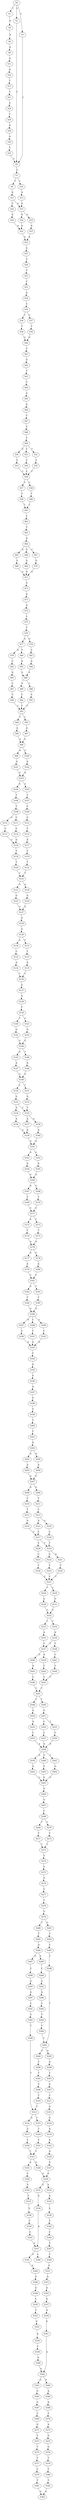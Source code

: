 strict digraph  {
	S0 -> S1 [ label = C ];
	S0 -> S2 [ label = C ];
	S0 -> S3 [ label = C ];
	S1 -> S4 [ label = A ];
	S2 -> S5 [ label = C ];
	S3 -> S5 [ label = C ];
	S4 -> S6 [ label = A ];
	S5 -> S7 [ label = G ];
	S6 -> S8 [ label = A ];
	S7 -> S9 [ label = T ];
	S7 -> S10 [ label = C ];
	S8 -> S11 [ label = A ];
	S9 -> S12 [ label = A ];
	S10 -> S13 [ label = A ];
	S11 -> S14 [ label = A ];
	S12 -> S15 [ label = A ];
	S12 -> S16 [ label = C ];
	S13 -> S15 [ label = A ];
	S14 -> S17 [ label = C ];
	S15 -> S18 [ label = A ];
	S15 -> S19 [ label = G ];
	S16 -> S20 [ label = A ];
	S17 -> S21 [ label = T ];
	S18 -> S22 [ label = A ];
	S19 -> S23 [ label = A ];
	S20 -> S22 [ label = A ];
	S21 -> S24 [ label = G ];
	S22 -> S25 [ label = A ];
	S23 -> S25 [ label = A ];
	S24 -> S26 [ label = T ];
	S25 -> S27 [ label = G ];
	S26 -> S28 [ label = A ];
	S27 -> S29 [ label = T ];
	S28 -> S30 [ label = A ];
	S29 -> S31 [ label = T ];
	S30 -> S32 [ label = C ];
	S31 -> S33 [ label = C ];
	S32 -> S5 [ label = C ];
	S33 -> S34 [ label = A ];
	S34 -> S35 [ label = C ];
	S35 -> S36 [ label = T ];
	S35 -> S37 [ label = C ];
	S36 -> S38 [ label = T ];
	S37 -> S39 [ label = T ];
	S38 -> S40 [ label = G ];
	S39 -> S40 [ label = G ];
	S40 -> S41 [ label = C ];
	S41 -> S42 [ label = A ];
	S42 -> S43 [ label = T ];
	S43 -> S44 [ label = C ];
	S44 -> S45 [ label = G ];
	S45 -> S46 [ label = A ];
	S46 -> S47 [ label = C ];
	S47 -> S48 [ label = C ];
	S48 -> S49 [ label = T ];
	S49 -> S50 [ label = G ];
	S49 -> S51 [ label = C ];
	S49 -> S52 [ label = T ];
	S50 -> S53 [ label = C ];
	S51 -> S54 [ label = C ];
	S52 -> S55 [ label = C ];
	S53 -> S56 [ label = C ];
	S54 -> S56 [ label = C ];
	S55 -> S56 [ label = C ];
	S56 -> S57 [ label = T ];
	S56 -> S58 [ label = C ];
	S57 -> S59 [ label = T ];
	S58 -> S60 [ label = T ];
	S59 -> S61 [ label = T ];
	S60 -> S61 [ label = T ];
	S61 -> S62 [ label = C ];
	S62 -> S63 [ label = T ];
	S63 -> S64 [ label = A ];
	S64 -> S65 [ label = A ];
	S64 -> S66 [ label = G ];
	S64 -> S67 [ label = C ];
	S65 -> S68 [ label = G ];
	S66 -> S69 [ label = G ];
	S67 -> S70 [ label = G ];
	S68 -> S71 [ label = G ];
	S69 -> S71 [ label = G ];
	S70 -> S71 [ label = G ];
	S71 -> S72 [ label = G ];
	S72 -> S73 [ label = A ];
	S73 -> S74 [ label = A ];
	S74 -> S75 [ label = C ];
	S75 -> S76 [ label = T ];
	S76 -> S77 [ label = A ];
	S76 -> S78 [ label = G ];
	S77 -> S79 [ label = A ];
	S77 -> S80 [ label = T ];
	S78 -> S81 [ label = C ];
	S79 -> S82 [ label = C ];
	S80 -> S83 [ label = A ];
	S81 -> S84 [ label = A ];
	S82 -> S85 [ label = A ];
	S83 -> S86 [ label = A ];
	S84 -> S86 [ label = A ];
	S85 -> S87 [ label = C ];
	S86 -> S88 [ label = G ];
	S86 -> S89 [ label = A ];
	S87 -> S90 [ label = C ];
	S88 -> S91 [ label = C ];
	S89 -> S92 [ label = C ];
	S90 -> S93 [ label = C ];
	S91 -> S93 [ label = C ];
	S92 -> S93 [ label = C ];
	S93 -> S94 [ label = T ];
	S93 -> S95 [ label = C ];
	S94 -> S96 [ label = A ];
	S95 -> S97 [ label = A ];
	S96 -> S98 [ label = A ];
	S97 -> S98 [ label = A ];
	S98 -> S99 [ label = A ];
	S98 -> S100 [ label = G ];
	S99 -> S101 [ label = A ];
	S100 -> S102 [ label = A ];
	S101 -> S103 [ label = A ];
	S102 -> S103 [ label = A ];
	S103 -> S104 [ label = A ];
	S103 -> S105 [ label = G ];
	S104 -> S106 [ label = T ];
	S105 -> S107 [ label = T ];
	S106 -> S108 [ label = T ];
	S107 -> S109 [ label = C ];
	S108 -> S110 [ label = G ];
	S108 -> S111 [ label = C ];
	S109 -> S112 [ label = C ];
	S110 -> S113 [ label = C ];
	S111 -> S114 [ label = C ];
	S112 -> S115 [ label = T ];
	S113 -> S116 [ label = G ];
	S114 -> S116 [ label = G ];
	S115 -> S117 [ label = A ];
	S116 -> S118 [ label = T ];
	S117 -> S119 [ label = C ];
	S118 -> S120 [ label = T ];
	S119 -> S121 [ label = T ];
	S120 -> S122 [ label = T ];
	S121 -> S122 [ label = T ];
	S122 -> S123 [ label = G ];
	S122 -> S124 [ label = A ];
	S123 -> S125 [ label = G ];
	S124 -> S126 [ label = G ];
	S125 -> S127 [ label = G ];
	S126 -> S127 [ label = G ];
	S127 -> S128 [ label = A ];
	S128 -> S129 [ label = G ];
	S129 -> S130 [ label = A ];
	S129 -> S131 [ label = C ];
	S130 -> S132 [ label = C ];
	S131 -> S133 [ label = T ];
	S132 -> S134 [ label = A ];
	S133 -> S135 [ label = A ];
	S134 -> S136 [ label = T ];
	S135 -> S136 [ label = T ];
	S136 -> S137 [ label = G ];
	S137 -> S138 [ label = G ];
	S138 -> S139 [ label = T ];
	S139 -> S140 [ label = T ];
	S139 -> S141 [ label = C ];
	S140 -> S142 [ label = G ];
	S141 -> S143 [ label = G ];
	S142 -> S144 [ label = G ];
	S143 -> S144 [ label = G ];
	S144 -> S145 [ label = A ];
	S144 -> S146 [ label = T ];
	S145 -> S147 [ label = A ];
	S146 -> S148 [ label = A ];
	S147 -> S149 [ label = G ];
	S148 -> S149 [ label = G ];
	S149 -> S150 [ label = C ];
	S149 -> S151 [ label = T ];
	S150 -> S152 [ label = G ];
	S151 -> S153 [ label = G ];
	S152 -> S154 [ label = A ];
	S152 -> S155 [ label = T ];
	S153 -> S155 [ label = T ];
	S154 -> S156 [ label = A ];
	S155 -> S157 [ label = A ];
	S155 -> S158 [ label = G ];
	S156 -> S159 [ label = A ];
	S157 -> S159 [ label = A ];
	S158 -> S160 [ label = A ];
	S159 -> S161 [ label = A ];
	S160 -> S161 [ label = A ];
	S161 -> S162 [ label = A ];
	S161 -> S163 [ label = G ];
	S162 -> S164 [ label = A ];
	S163 -> S165 [ label = A ];
	S164 -> S166 [ label = G ];
	S165 -> S166 [ label = G ];
	S166 -> S167 [ label = A ];
	S166 -> S168 [ label = G ];
	S167 -> S169 [ label = T ];
	S168 -> S170 [ label = T ];
	S169 -> S171 [ label = C ];
	S170 -> S171 [ label = C ];
	S171 -> S172 [ label = A ];
	S171 -> S173 [ label = C ];
	S172 -> S174 [ label = T ];
	S173 -> S175 [ label = T ];
	S174 -> S176 [ label = A ];
	S175 -> S176 [ label = A ];
	S176 -> S177 [ label = A ];
	S176 -> S178 [ label = G ];
	S177 -> S179 [ label = A ];
	S178 -> S180 [ label = A ];
	S179 -> S181 [ label = C ];
	S180 -> S181 [ label = C ];
	S181 -> S182 [ label = A ];
	S181 -> S183 [ label = T ];
	S182 -> S184 [ label = T ];
	S183 -> S185 [ label = T ];
	S184 -> S186 [ label = G ];
	S185 -> S186 [ label = G ];
	S186 -> S187 [ label = A ];
	S186 -> S188 [ label = C ];
	S186 -> S189 [ label = G ];
	S187 -> S190 [ label = C ];
	S188 -> S191 [ label = C ];
	S189 -> S192 [ label = C ];
	S190 -> S193 [ label = A ];
	S191 -> S193 [ label = A ];
	S192 -> S193 [ label = A ];
	S193 -> S194 [ label = C ];
	S194 -> S195 [ label = A ];
	S195 -> S196 [ label = G ];
	S196 -> S197 [ label = A ];
	S197 -> S198 [ label = G ];
	S198 -> S199 [ label = G ];
	S199 -> S200 [ label = T ];
	S200 -> S201 [ label = T ];
	S201 -> S202 [ label = A ];
	S202 -> S203 [ label = G ];
	S202 -> S204 [ label = A ];
	S203 -> S205 [ label = A ];
	S204 -> S206 [ label = A ];
	S205 -> S207 [ label = G ];
	S206 -> S207 [ label = G ];
	S207 -> S208 [ label = A ];
	S207 -> S209 [ label = G ];
	S208 -> S210 [ label = T ];
	S209 -> S211 [ label = T ];
	S210 -> S212 [ label = T ];
	S211 -> S213 [ label = C ];
	S212 -> S214 [ label = A ];
	S213 -> S215 [ label = A ];
	S213 -> S216 [ label = G ];
	S214 -> S217 [ label = C ];
	S215 -> S217 [ label = C ];
	S216 -> S218 [ label = C ];
	S217 -> S219 [ label = T ];
	S217 -> S220 [ label = C ];
	S218 -> S219 [ label = T ];
	S219 -> S221 [ label = A ];
	S219 -> S222 [ label = G ];
	S220 -> S223 [ label = C ];
	S221 -> S224 [ label = T ];
	S222 -> S225 [ label = T ];
	S223 -> S226 [ label = T ];
	S224 -> S227 [ label = C ];
	S225 -> S227 [ label = C ];
	S226 -> S227 [ label = C ];
	S227 -> S228 [ label = T ];
	S227 -> S229 [ label = C ];
	S228 -> S230 [ label = G ];
	S229 -> S231 [ label = G ];
	S230 -> S232 [ label = G ];
	S231 -> S232 [ label = G ];
	S232 -> S233 [ label = T ];
	S232 -> S234 [ label = C ];
	S233 -> S235 [ label = A ];
	S234 -> S236 [ label = A ];
	S235 -> S237 [ label = C ];
	S236 -> S237 [ label = C ];
	S236 -> S238 [ label = T ];
	S237 -> S239 [ label = A ];
	S237 -> S240 [ label = G ];
	S238 -> S241 [ label = C ];
	S239 -> S242 [ label = C ];
	S240 -> S243 [ label = A ];
	S241 -> S244 [ label = C ];
	S242 -> S245 [ label = C ];
	S243 -> S246 [ label = C ];
	S244 -> S245 [ label = C ];
	S245 -> S247 [ label = C ];
	S246 -> S247 [ label = C ];
	S247 -> S248 [ label = C ];
	S247 -> S249 [ label = T ];
	S248 -> S250 [ label = G ];
	S249 -> S251 [ label = G ];
	S250 -> S252 [ label = A ];
	S251 -> S253 [ label = T ];
	S251 -> S254 [ label = C ];
	S252 -> S255 [ label = C ];
	S253 -> S256 [ label = C ];
	S254 -> S257 [ label = C ];
	S255 -> S258 [ label = A ];
	S256 -> S258 [ label = A ];
	S257 -> S258 [ label = A ];
	S258 -> S259 [ label = A ];
	S258 -> S260 [ label = G ];
	S258 -> S261 [ label = C ];
	S259 -> S262 [ label = G ];
	S260 -> S263 [ label = G ];
	S261 -> S264 [ label = G ];
	S262 -> S265 [ label = G ];
	S263 -> S265 [ label = G ];
	S264 -> S265 [ label = G ];
	S265 -> S266 [ label = A ];
	S266 -> S267 [ label = G ];
	S267 -> S268 [ label = C ];
	S268 -> S269 [ label = T ];
	S268 -> S270 [ label = C ];
	S269 -> S271 [ label = T ];
	S270 -> S272 [ label = T ];
	S271 -> S273 [ label = T ];
	S272 -> S273 [ label = T ];
	S273 -> S274 [ label = T ];
	S274 -> S275 [ label = G ];
	S275 -> S276 [ label = A ];
	S276 -> S277 [ label = C ];
	S277 -> S278 [ label = C ];
	S278 -> S279 [ label = G ];
	S279 -> S280 [ label = T ];
	S279 -> S281 [ label = G ];
	S280 -> S282 [ label = T ];
	S281 -> S283 [ label = T ];
	S282 -> S284 [ label = A ];
	S283 -> S285 [ label = C ];
	S284 -> S286 [ label = A ];
	S284 -> S287 [ label = G ];
	S285 -> S288 [ label = T ];
	S286 -> S289 [ label = C ];
	S287 -> S290 [ label = T ];
	S288 -> S291 [ label = T ];
	S289 -> S292 [ label = G ];
	S290 -> S293 [ label = G ];
	S291 -> S294 [ label = C ];
	S291 -> S295 [ label = G ];
	S292 -> S296 [ label = A ];
	S293 -> S297 [ label = A ];
	S294 -> S298 [ label = T ];
	S295 -> S299 [ label = G ];
	S296 -> S300 [ label = C ];
	S297 -> S301 [ label = C ];
	S298 -> S302 [ label = T ];
	S299 -> S303 [ label = T ];
	S300 -> S304 [ label = T ];
	S301 -> S305 [ label = G ];
	S302 -> S306 [ label = T ];
	S303 -> S307 [ label = G ];
	S304 -> S308 [ label = T ];
	S305 -> S309 [ label = T ];
	S306 -> S310 [ label = T ];
	S307 -> S311 [ label = C ];
	S308 -> S291 [ label = T ];
	S309 -> S312 [ label = T ];
	S310 -> S312 [ label = T ];
	S311 -> S313 [ label = G ];
	S312 -> S314 [ label = A ];
	S312 -> S315 [ label = C ];
	S313 -> S316 [ label = G ];
	S314 -> S317 [ label = C ];
	S315 -> S318 [ label = T ];
	S316 -> S319 [ label = A ];
	S317 -> S320 [ label = T ];
	S318 -> S321 [ label = T ];
	S319 -> S322 [ label = A ];
	S320 -> S323 [ label = T ];
	S321 -> S323 [ label = T ];
	S322 -> S324 [ label = A ];
	S323 -> S325 [ label = A ];
	S323 -> S326 [ label = G ];
	S324 -> S327 [ label = G ];
	S325 -> S328 [ label = C ];
	S326 -> S329 [ label = A ];
	S327 -> S329 [ label = A ];
	S328 -> S330 [ label = G ];
	S329 -> S331 [ label = G ];
	S329 -> S332 [ label = A ];
	S330 -> S333 [ label = T ];
	S331 -> S334 [ label = G ];
	S332 -> S335 [ label = A ];
	S333 -> S336 [ label = G ];
	S334 -> S337 [ label = A ];
	S335 -> S338 [ label = G ];
	S336 -> S339 [ label = T ];
	S337 -> S340 [ label = C ];
	S337 -> S341 [ label = G ];
	S338 -> S342 [ label = C ];
	S339 -> S343 [ label = G ];
	S341 -> S344 [ label = A ];
	S342 -> S345 [ label = C ];
	S343 -> S337 [ label = A ];
	S344 -> S346 [ label = G ];
	S345 -> S347 [ label = T ];
	S346 -> S348 [ label = A ];
	S347 -> S349 [ label = T ];
	S348 -> S350 [ label = C ];
	S349 -> S351 [ label = A ];
	S350 -> S352 [ label = T ];
	S351 -> S353 [ label = A ];
	S352 -> S354 [ label = G ];
	S353 -> S355 [ label = A ];
	S354 -> S356 [ label = A ];
	S355 -> S357 [ label = A ];
	S356 -> S358 [ label = C ];
	S357 -> S359 [ label = A ];
	S358 -> S360 [ label = A ];
	S359 -> S361 [ label = A ];
	S360 -> S362 [ label = A ];
	S361 -> S362 [ label = A ];
	S362 -> S363 [ label = G ];
	S362 -> S364 [ label = A ];
	S363 -> S365 [ label = G ];
	S364 -> S366 [ label = A ];
	S365 -> S367 [ label = G ];
	S366 -> S368 [ label = A ];
	S367 -> S369 [ label = T ];
	S368 -> S370 [ label = T ];
	S369 -> S371 [ label = G ];
	S370 -> S372 [ label = A ];
	S371 -> S373 [ label = T ];
	S372 -> S374 [ label = G ];
	S373 -> S375 [ label = T ];
	S374 -> S376 [ label = G ];
	S375 -> S377 [ label = T ];
	S376 -> S378 [ label = T ];
	S377 -> S379 [ label = C ];
	S378 -> S380 [ label = T ];
	S379 -> S381 [ label = T ];
	S380 -> S382 [ label = T ];
	S381 -> S383 [ label = A ];
	S382 -> S383 [ label = A ];
}
